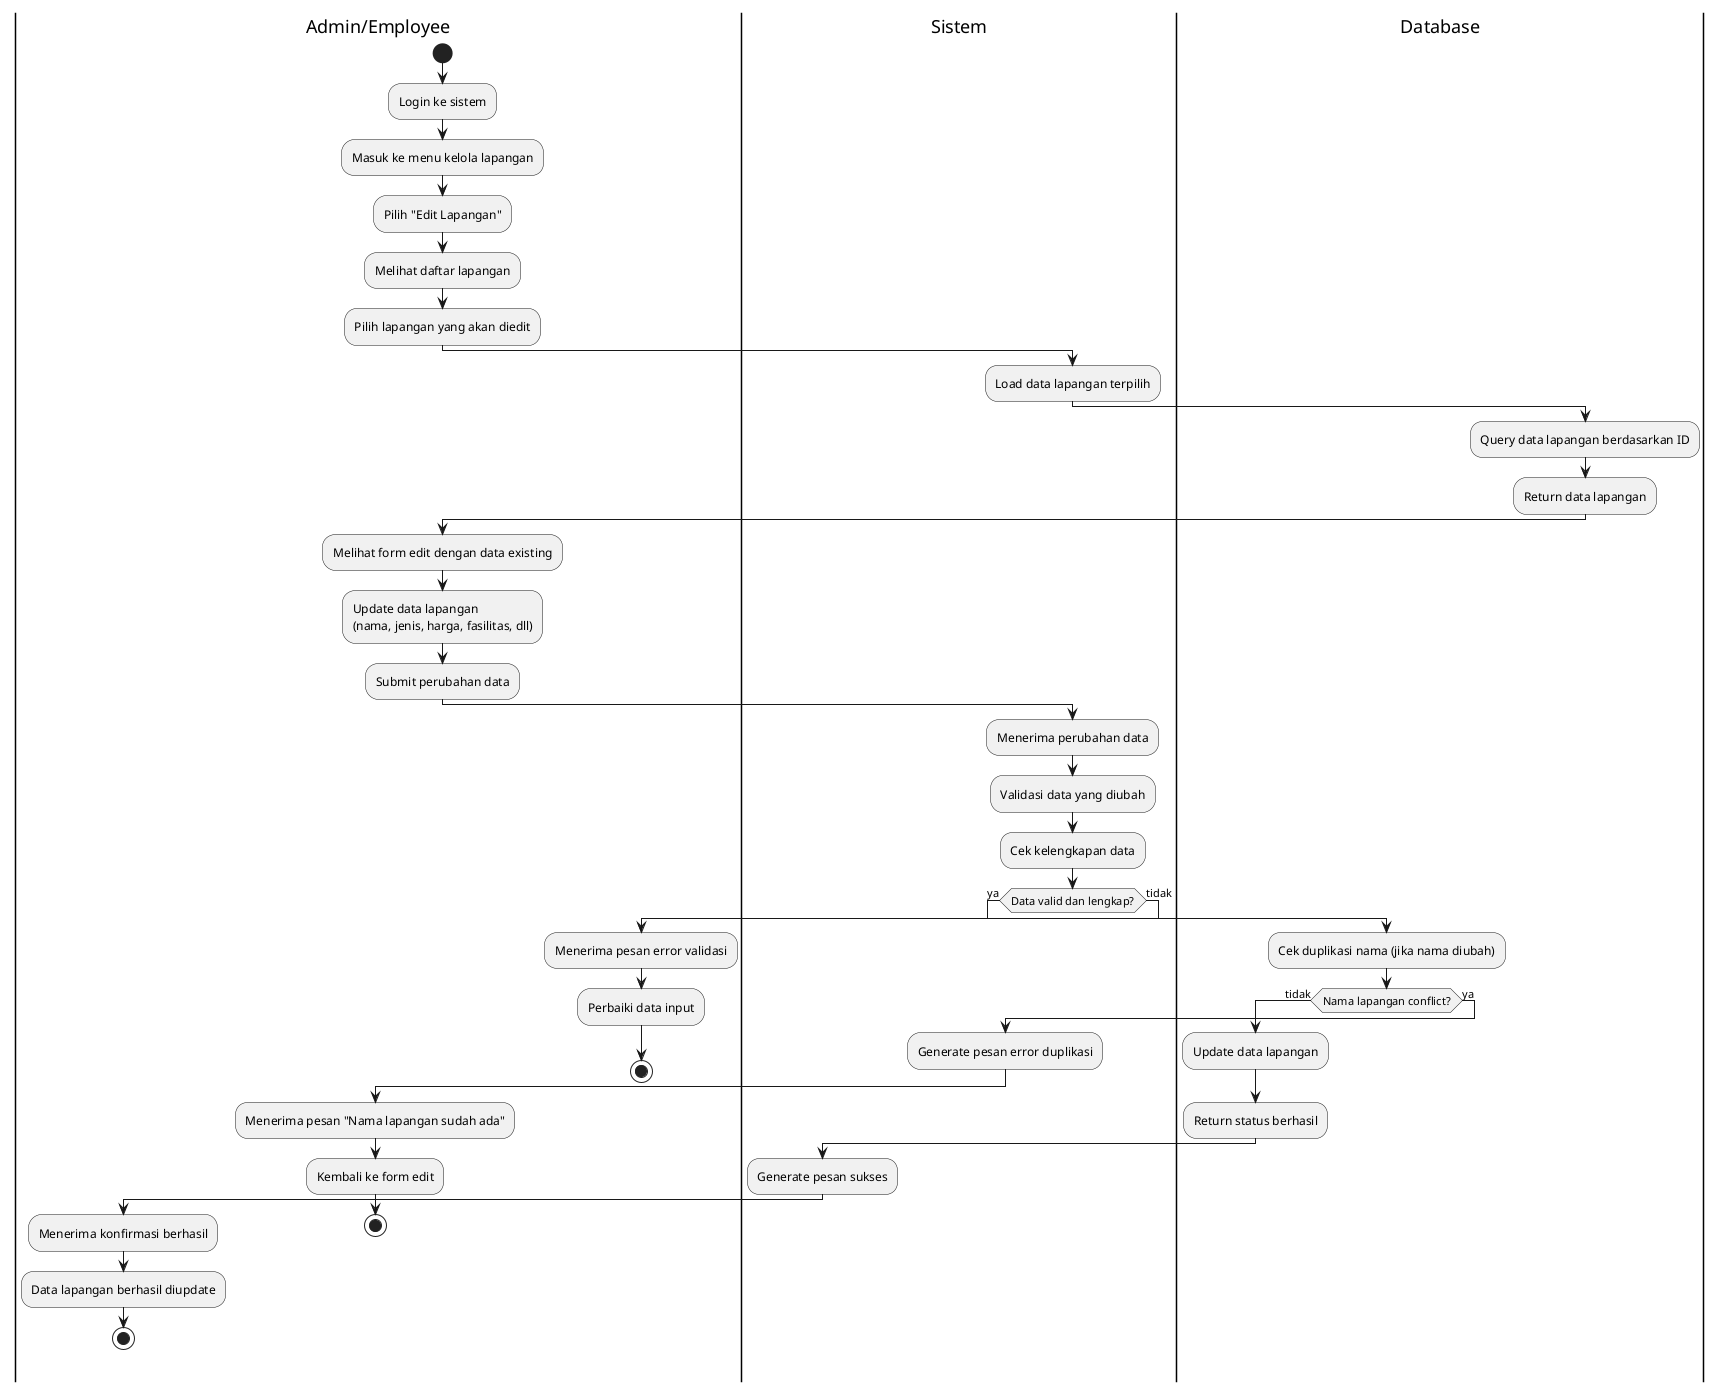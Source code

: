 @startuml
|Admin/Employee|
start
:Login ke sistem;
:Masuk ke menu kelola lapangan;
:Pilih "Edit Lapangan";
:Melihat daftar lapangan;
:Pilih lapangan yang akan diedit;

|Sistem|
:Load data lapangan terpilih;

|Database|
:Query data lapangan berdasarkan ID;
:Return data lapangan;

|Admin/Employee|
:Melihat form edit dengan data existing;
:Update data lapangan
(nama, jenis, harga, fasilitas, dll);
:Submit perubahan data;

|Sistem|
:Menerima perubahan data;
:Validasi data yang diubah;
:Cek kelengkapan data;
if (Data valid dan lengkap?) then (ya)
  |Database|
  :Cek duplikasi nama (jika nama diubah);
  if (Nama lapangan conflict?) then (tidak)
    :Update data lapangan;
    :Return status berhasil;
    |Sistem|
    :Generate pesan sukses;
    |Admin/Employee|
    :Menerima konfirmasi berhasil;
    :Data lapangan berhasil diupdate;
    stop
  else (ya)
    |Sistem|
    :Generate pesan error duplikasi;
    |Admin/Employee|
    :Menerima pesan "Nama lapangan sudah ada";
    :Kembali ke form edit;
    stop
  endif
else (tidak)
  |Admin/Employee|
  :Menerima pesan error validasi;
  :Perbaiki data input;
  stop
endif
@enduml

